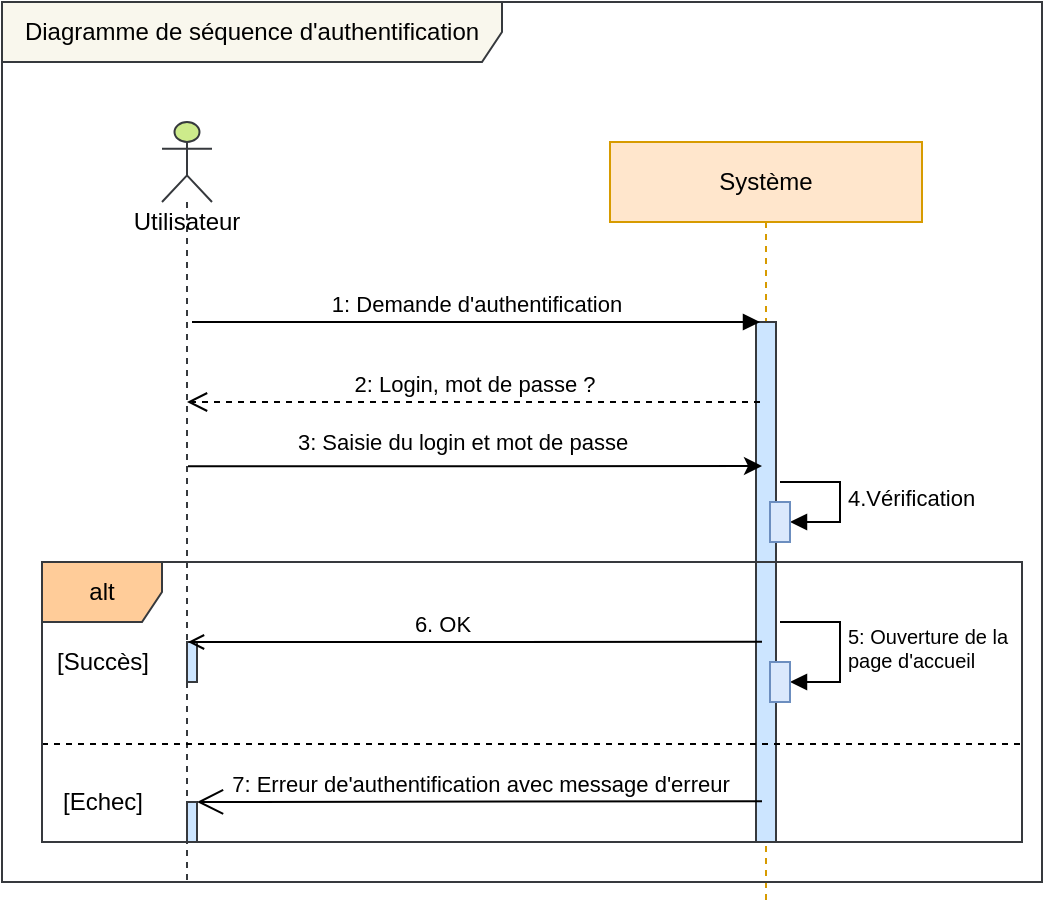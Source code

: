<mxfile version="24.7.14">
  <diagram id="XXXXXXXXXX" name="Page-1">
    <mxGraphModel dx="449" dy="256" grid="1" gridSize="10" guides="1" tooltips="1" connect="1" arrows="1" fold="1" page="1" pageScale="1" pageWidth="827" pageHeight="1169" math="0" shadow="0">
      <root>
        <mxCell id="0" />
        <mxCell id="1" parent="0" />
        <mxCell id="CrJLwa9doVrwn5sshVww-13" value="Utilisateur" style="shape=umlLifeline;participant=umlActor;perimeter=lifelinePerimeter;whiteSpace=wrap;html=1;container=1;collapsible=0;recursiveResize=0;verticalAlign=top;spacingTop=36;outlineConnect=0;fillColor=#cdeb8b;strokeColor=#36393d;" parent="1" vertex="1">
          <mxGeometry x="620" y="100" width="25" height="380" as="geometry" />
        </mxCell>
        <mxCell id="CrJLwa9doVrwn5sshVww-15" value="" style="html=1;points=[[0,0,0,0,5],[0,1,0,0,-5],[1,0,0,0,5],[1,1,0,0,-5]];perimeter=orthogonalPerimeter;outlineConnect=0;targetShapes=umlLifeline;portConstraint=eastwest;newEdgeStyle={&quot;curved&quot;:0,&quot;rounded&quot;:0};fillColor=#cce5ff;strokeColor=#36393d;" parent="CrJLwa9doVrwn5sshVww-13" vertex="1">
          <mxGeometry x="12.5" y="260" width="5" height="20" as="geometry" />
        </mxCell>
        <mxCell id="CrJLwa9doVrwn5sshVww-37" value="" style="html=1;points=[[0,0,0,0,5],[0,1,0,0,-5],[1,0,0,0,5],[1,1,0,0,-5]];perimeter=orthogonalPerimeter;outlineConnect=0;targetShapes=umlLifeline;portConstraint=eastwest;newEdgeStyle={&quot;curved&quot;:0,&quot;rounded&quot;:0};fillColor=#cce5ff;strokeColor=#36393d;" parent="CrJLwa9doVrwn5sshVww-13" vertex="1">
          <mxGeometry x="12.5" y="340" width="5" height="20" as="geometry" />
        </mxCell>
        <mxCell id="CrJLwa9doVrwn5sshVww-16" value="Système" style="shape=umlLifeline;perimeter=lifelinePerimeter;whiteSpace=wrap;html=1;container=1;collapsible=0;recursiveResize=0;outlineConnect=0;fillColor=#ffe6cc;strokeColor=#d79b00;" parent="1" vertex="1">
          <mxGeometry x="844" y="110" width="156" height="380" as="geometry" />
        </mxCell>
        <mxCell id="CrJLwa9doVrwn5sshVww-17" value="" style="html=1;points=[[0,0,0,0,5],[0,1,0,0,-5],[1,0,0,0,5],[1,1,0,0,-5]];perimeter=orthogonalPerimeter;outlineConnect=0;targetShapes=umlLifeline;portConstraint=eastwest;newEdgeStyle={&quot;curved&quot;:0,&quot;rounded&quot;:0};fillColor=#cce5ff;strokeColor=#36393d;" parent="CrJLwa9doVrwn5sshVww-16" vertex="1">
          <mxGeometry x="73" y="90" width="10" height="260" as="geometry" />
        </mxCell>
        <mxCell id="CrJLwa9doVrwn5sshVww-33" value="1: Demande d&#39;authentification" style="html=1;verticalAlign=bottom;endArrow=block;" parent="CrJLwa9doVrwn5sshVww-16" edge="1">
          <mxGeometry width="80" relative="1" as="geometry">
            <mxPoint x="-209" y="90" as="sourcePoint" />
            <mxPoint x="75" y="90" as="targetPoint" />
            <Array as="points">
              <mxPoint x="-65" y="90" />
            </Array>
          </mxGeometry>
        </mxCell>
        <mxCell id="CrJLwa9doVrwn5sshVww-34" value="2: Login, mot de passe ?" style="html=1;verticalAlign=bottom;endArrow=open;dashed=1;endSize=8;" parent="CrJLwa9doVrwn5sshVww-16" target="CrJLwa9doVrwn5sshVww-13" edge="1">
          <mxGeometry relative="1" as="geometry">
            <mxPoint x="75" y="130" as="sourcePoint" />
            <mxPoint x="-185" y="130" as="targetPoint" />
            <Array as="points">
              <mxPoint x="-65" y="130" />
            </Array>
          </mxGeometry>
        </mxCell>
        <mxCell id="CrJLwa9doVrwn5sshVww-24" value="&lt;div style=&quot;font-size: 10px;&quot;&gt;&lt;font style=&quot;font-size: 10px;&quot;&gt;5: Ouverture de la&amp;nbsp;&lt;/font&gt;&lt;/div&gt;&lt;div style=&quot;font-size: 10px;&quot;&gt;&lt;font style=&quot;font-size: 10px;&quot;&gt;page d&#39;accueil&lt;/font&gt;&lt;/div&gt;" style="html=1;align=left;spacingLeft=2;endArrow=block;rounded=0;edgeStyle=orthogonalEdgeStyle;curved=0;rounded=0;" parent="CrJLwa9doVrwn5sshVww-16" target="CrJLwa9doVrwn5sshVww-49" edge="1">
          <mxGeometry relative="1" as="geometry">
            <mxPoint x="85" y="240" as="sourcePoint" />
            <Array as="points">
              <mxPoint x="115" y="270" />
            </Array>
            <mxPoint x="90" y="270" as="targetPoint" />
          </mxGeometry>
        </mxCell>
        <mxCell id="CrJLwa9doVrwn5sshVww-49" value="" style="html=1;points=[[0,0,0,0,5],[0,1,0,0,-5],[1,0,0,0,5],[1,1,0,0,-5]];perimeter=orthogonalPerimeter;outlineConnect=0;targetShapes=umlLifeline;portConstraint=eastwest;newEdgeStyle={&quot;curved&quot;:0,&quot;rounded&quot;:0};fillColor=#dae8fc;strokeColor=#6c8ebf;" parent="CrJLwa9doVrwn5sshVww-16" vertex="1">
          <mxGeometry x="80" y="260" width="10" height="20" as="geometry" />
        </mxCell>
        <mxCell id="CrJLwa9doVrwn5sshVww-58" value="4.Vérification" style="html=1;align=left;spacingLeft=2;endArrow=block;rounded=0;edgeStyle=orthogonalEdgeStyle;curved=0;rounded=0;" parent="CrJLwa9doVrwn5sshVww-16" target="CrJLwa9doVrwn5sshVww-59" edge="1">
          <mxGeometry relative="1" as="geometry">
            <mxPoint x="85" y="170" as="sourcePoint" />
            <Array as="points">
              <mxPoint x="115" y="170" />
              <mxPoint x="115" y="190" />
            </Array>
            <mxPoint x="90" y="200" as="targetPoint" />
          </mxGeometry>
        </mxCell>
        <mxCell id="CrJLwa9doVrwn5sshVww-59" value="" style="html=1;points=[[0,0,0,0,5],[0,1,0,0,-5],[1,0,0,0,5],[1,1,0,0,-5]];perimeter=orthogonalPerimeter;outlineConnect=0;targetShapes=umlLifeline;portConstraint=eastwest;newEdgeStyle={&quot;curved&quot;:0,&quot;rounded&quot;:0};fillColor=#dae8fc;strokeColor=#6c8ebf;" parent="CrJLwa9doVrwn5sshVww-16" vertex="1">
          <mxGeometry x="80" y="180" width="10" height="20" as="geometry" />
        </mxCell>
        <mxCell id="CrJLwa9doVrwn5sshVww-21" value="[Succès]" style="text;html=1;align=center;verticalAlign=middle;resizable=0;points=[];autosize=1;strokeColor=none;" parent="1" vertex="1">
          <mxGeometry x="560" y="360" width="60" height="20" as="geometry" />
        </mxCell>
        <mxCell id="CrJLwa9doVrwn5sshVww-22" value="6. OK" style="html=1;verticalAlign=bottom;endArrow=open;endSize=8;" parent="1" edge="1">
          <mxGeometry x="-1" y="-135" relative="1" as="geometry">
            <mxPoint x="634.429" y="310" as="sourcePoint" />
            <mxPoint x="634.429" y="309.66" as="targetPoint" />
            <Array as="points" />
            <mxPoint x="-9" y="50" as="offset" />
          </mxGeometry>
        </mxCell>
        <mxCell id="CrJLwa9doVrwn5sshVww-23" value="[Echec]" style="text;html=1;align=center;verticalAlign=middle;resizable=0;points=[];autosize=1;strokeColor=none;" parent="1" vertex="1">
          <mxGeometry x="560" y="430" width="60" height="20" as="geometry" />
        </mxCell>
        <mxCell id="CrJLwa9doVrwn5sshVww-28" value="" style="line;strokeWidth=1;fillColor=none;align=left;verticalAlign=middle;spacingTop=-1;spacingLeft=3;spacingRight=3;rotatable=0;labelPosition=right;points=[];portConstraint=eastwest;strokeColor=inherit;dashed=1;" parent="1" vertex="1">
          <mxGeometry x="560" y="407" width="490" height="8" as="geometry" />
        </mxCell>
        <mxCell id="CrJLwa9doVrwn5sshVww-40" value="" style="endArrow=open;html=1;rounded=0;entryX=0;entryY=0;entryDx=0;entryDy=5;entryPerimeter=0;exitX=0.3;exitY=0.615;exitDx=0;exitDy=0;exitPerimeter=0;endFill=0;" parent="1" source="CrJLwa9doVrwn5sshVww-17" edge="1">
          <mxGeometry width="50" height="50" relative="1" as="geometry">
            <mxPoint x="910" y="360" as="sourcePoint" />
            <mxPoint x="633" y="360" as="targetPoint" />
          </mxGeometry>
        </mxCell>
        <mxCell id="CrJLwa9doVrwn5sshVww-41" value="" style="endArrow=none;html=1;rounded=0;entryX=0;entryY=0;entryDx=0;entryDy=5;entryPerimeter=0;endFill=0;startArrow=classic;startFill=1;" parent="1" edge="1">
          <mxGeometry width="50" height="50" relative="1" as="geometry">
            <mxPoint x="920" y="272" as="sourcePoint" />
            <mxPoint x="633" y="272.16" as="targetPoint" />
          </mxGeometry>
        </mxCell>
        <mxCell id="CrJLwa9doVrwn5sshVww-42" value="&lt;div&gt;3: Saisie du login et mot de passe &lt;/div&gt;" style="edgeLabel;html=1;align=center;verticalAlign=middle;resizable=0;points=[];" parent="CrJLwa9doVrwn5sshVww-41" vertex="1" connectable="0">
          <mxGeometry x="0.279" relative="1" as="geometry">
            <mxPoint x="33" y="-12" as="offset" />
          </mxGeometry>
        </mxCell>
        <mxCell id="CrJLwa9doVrwn5sshVww-30" value="alt" style="shape=umlFrame;whiteSpace=wrap;html=1;fillColor=#ffcc99;strokeColor=#36393d;" parent="1" vertex="1">
          <mxGeometry x="560" y="320" width="490" height="140" as="geometry" />
        </mxCell>
        <mxCell id="CrJLwa9doVrwn5sshVww-29" value="7: Erreur de&#39;authentification avec message d&#39;erreur" style="html=1;verticalAlign=bottom;endArrow=open;endSize=11;startSize=0;jumpSize=14;" parent="1" target="CrJLwa9doVrwn5sshVww-37" edge="1">
          <mxGeometry relative="1" as="geometry">
            <mxPoint x="920" y="439.66" as="sourcePoint" />
            <mxPoint x="645" y="439.66" as="targetPoint" />
            <Array as="points" />
          </mxGeometry>
        </mxCell>
        <mxCell id="hnTaO64-f87TsUr4Bj7V-1" value="Diagramme de séquence d&#39;authentification" style="shape=umlFrame;whiteSpace=wrap;html=1;pointerEvents=0;width=250;height=30;fillColor=#f9f7ed;strokeColor=#36393d;" vertex="1" parent="1">
          <mxGeometry x="540" y="40" width="520" height="440" as="geometry" />
        </mxCell>
      </root>
    </mxGraphModel>
  </diagram>
</mxfile>
